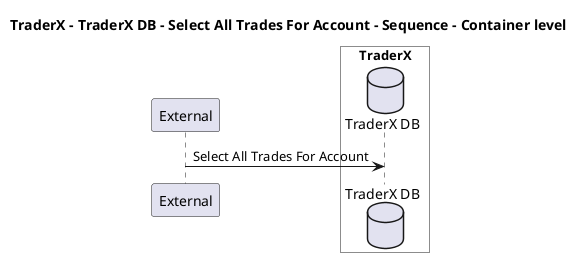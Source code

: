 @startuml

title TraderX - TraderX DB - Select All Trades For Account - Sequence - Container level

participant "External" as C4InterFlow.SoftwareSystems.ExternalSystem

box "TraderX" #White
    database "TraderX DB" as TraderX.SoftwareSystems.TraderX.Containers.TraderXDB
end box


C4InterFlow.SoftwareSystems.ExternalSystem -> TraderX.SoftwareSystems.TraderX.Containers.TraderXDB : Select All Trades For Account


@enduml
